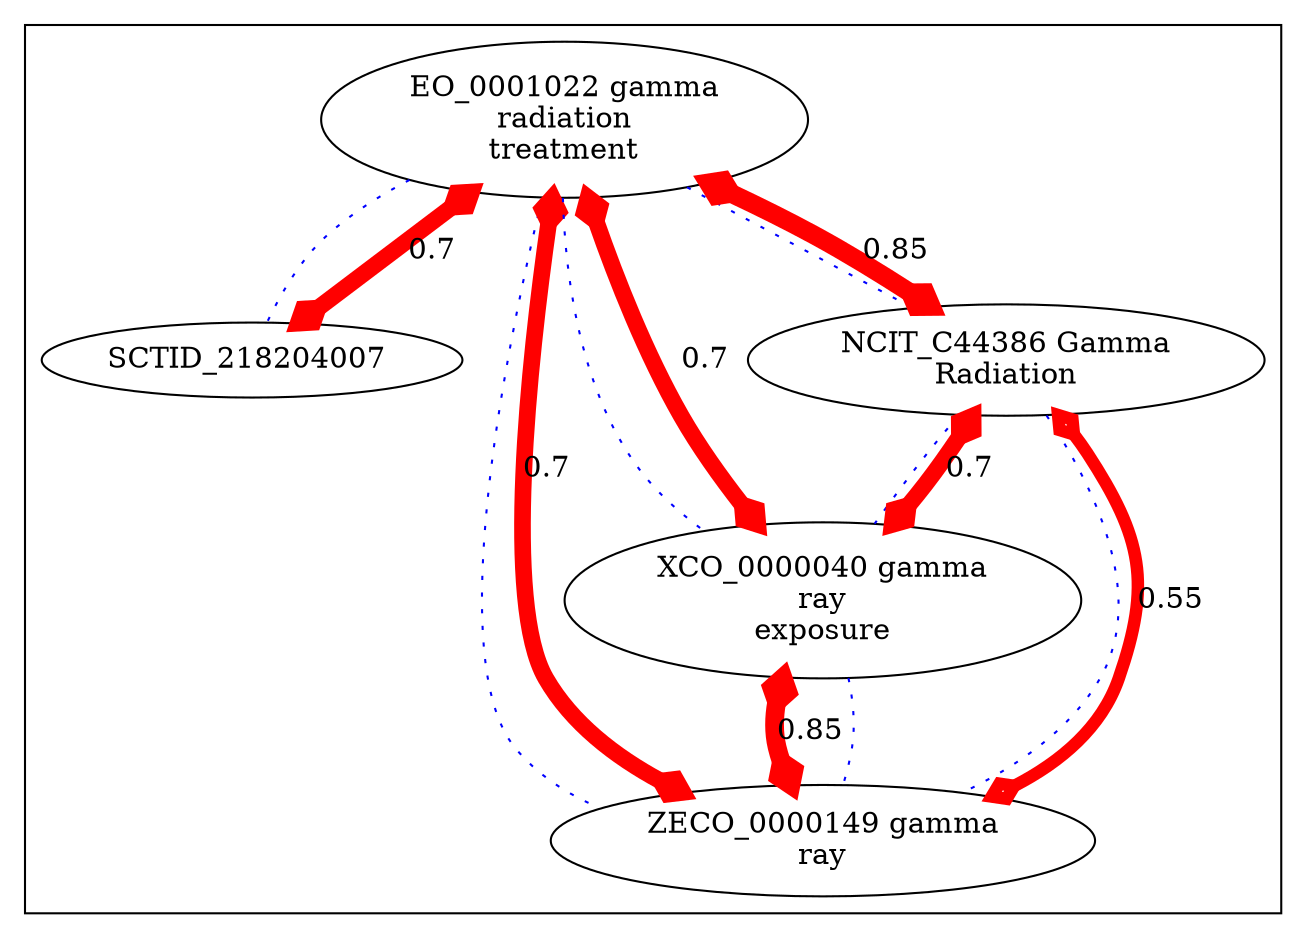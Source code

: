 digraph cliquegraph {
subgraph cluster_SCTID_218204007 {SCTID_218204007 [ label="SCTID_218204007 " ];
ZECO_0000149 [ label="ZECO_0000149 gamma
ray" ];
EO_0001022 [ label="EO_0001022 gamma
radiation
treatment" ];
XCO_0000040 [ label="XCO_0000040 gamma
ray
exposure" ];
NCIT_C44386 [ label="NCIT_C44386 Gamma
Radiation" ];}
EO_0001022 -> NCIT_C44386 [ arrowhead = none, penwidth=1, color=blue, label="", style=dotted]

EO_0001022 -> ZECO_0000149 [ arrowhead = none, penwidth=1, color=blue, label="", style=dotted]

XCO_0000040 -> ZECO_0000149 [ arrowhead = none, penwidth=1, color=blue, label="", style=dotted]

EO_0001022 -> SCTID_218204007 [ arrowhead = none, penwidth=1, color=blue, label="", style=dotted]

NCIT_C44386 -> ZECO_0000149 [ arrowhead = none, penwidth=1, color=blue, label="", style=dotted]

NCIT_C44386 -> XCO_0000040 [ arrowhead = none, penwidth=1, color=blue, label="", style=dotted]

EO_0001022 -> XCO_0000040 [ arrowhead = none, penwidth=1, color=blue, label="", style=dotted]
EO_0001022 -> SCTID_218204007 [ arrowhead = ediamond, penwidth=8, color=red, label="0.7", style=solid, arrowtail=ediamond, dir=both]

NCIT_C44386 -> ZECO_0000149 [ arrowhead = ediamond, penwidth=6, color=red, label="0.55", style=solid, arrowtail=ediamond, dir=both]

EO_0001022 -> NCIT_C44386 [ arrowhead = ediamond, penwidth=9, color=red, label="0.85", style=solid, arrowtail=ediamond, dir=both]

EO_0001022 -> ZECO_0000149 [ arrowhead = ediamond, penwidth=8, color=red, label="0.7", style=solid, arrowtail=ediamond, dir=both]

XCO_0000040 -> ZECO_0000149 [ arrowhead = ediamond, penwidth=9, color=red, label="0.85", style=solid, arrowtail=ediamond, dir=both]

NCIT_C44386 -> XCO_0000040 [ arrowhead = ediamond, penwidth=8, color=red, label="0.7", style=solid, arrowtail=ediamond, dir=both]

EO_0001022 -> XCO_0000040 [ arrowhead = ediamond, penwidth=8, color=red, label="0.7", style=solid, arrowtail=ediamond, dir=both]
}